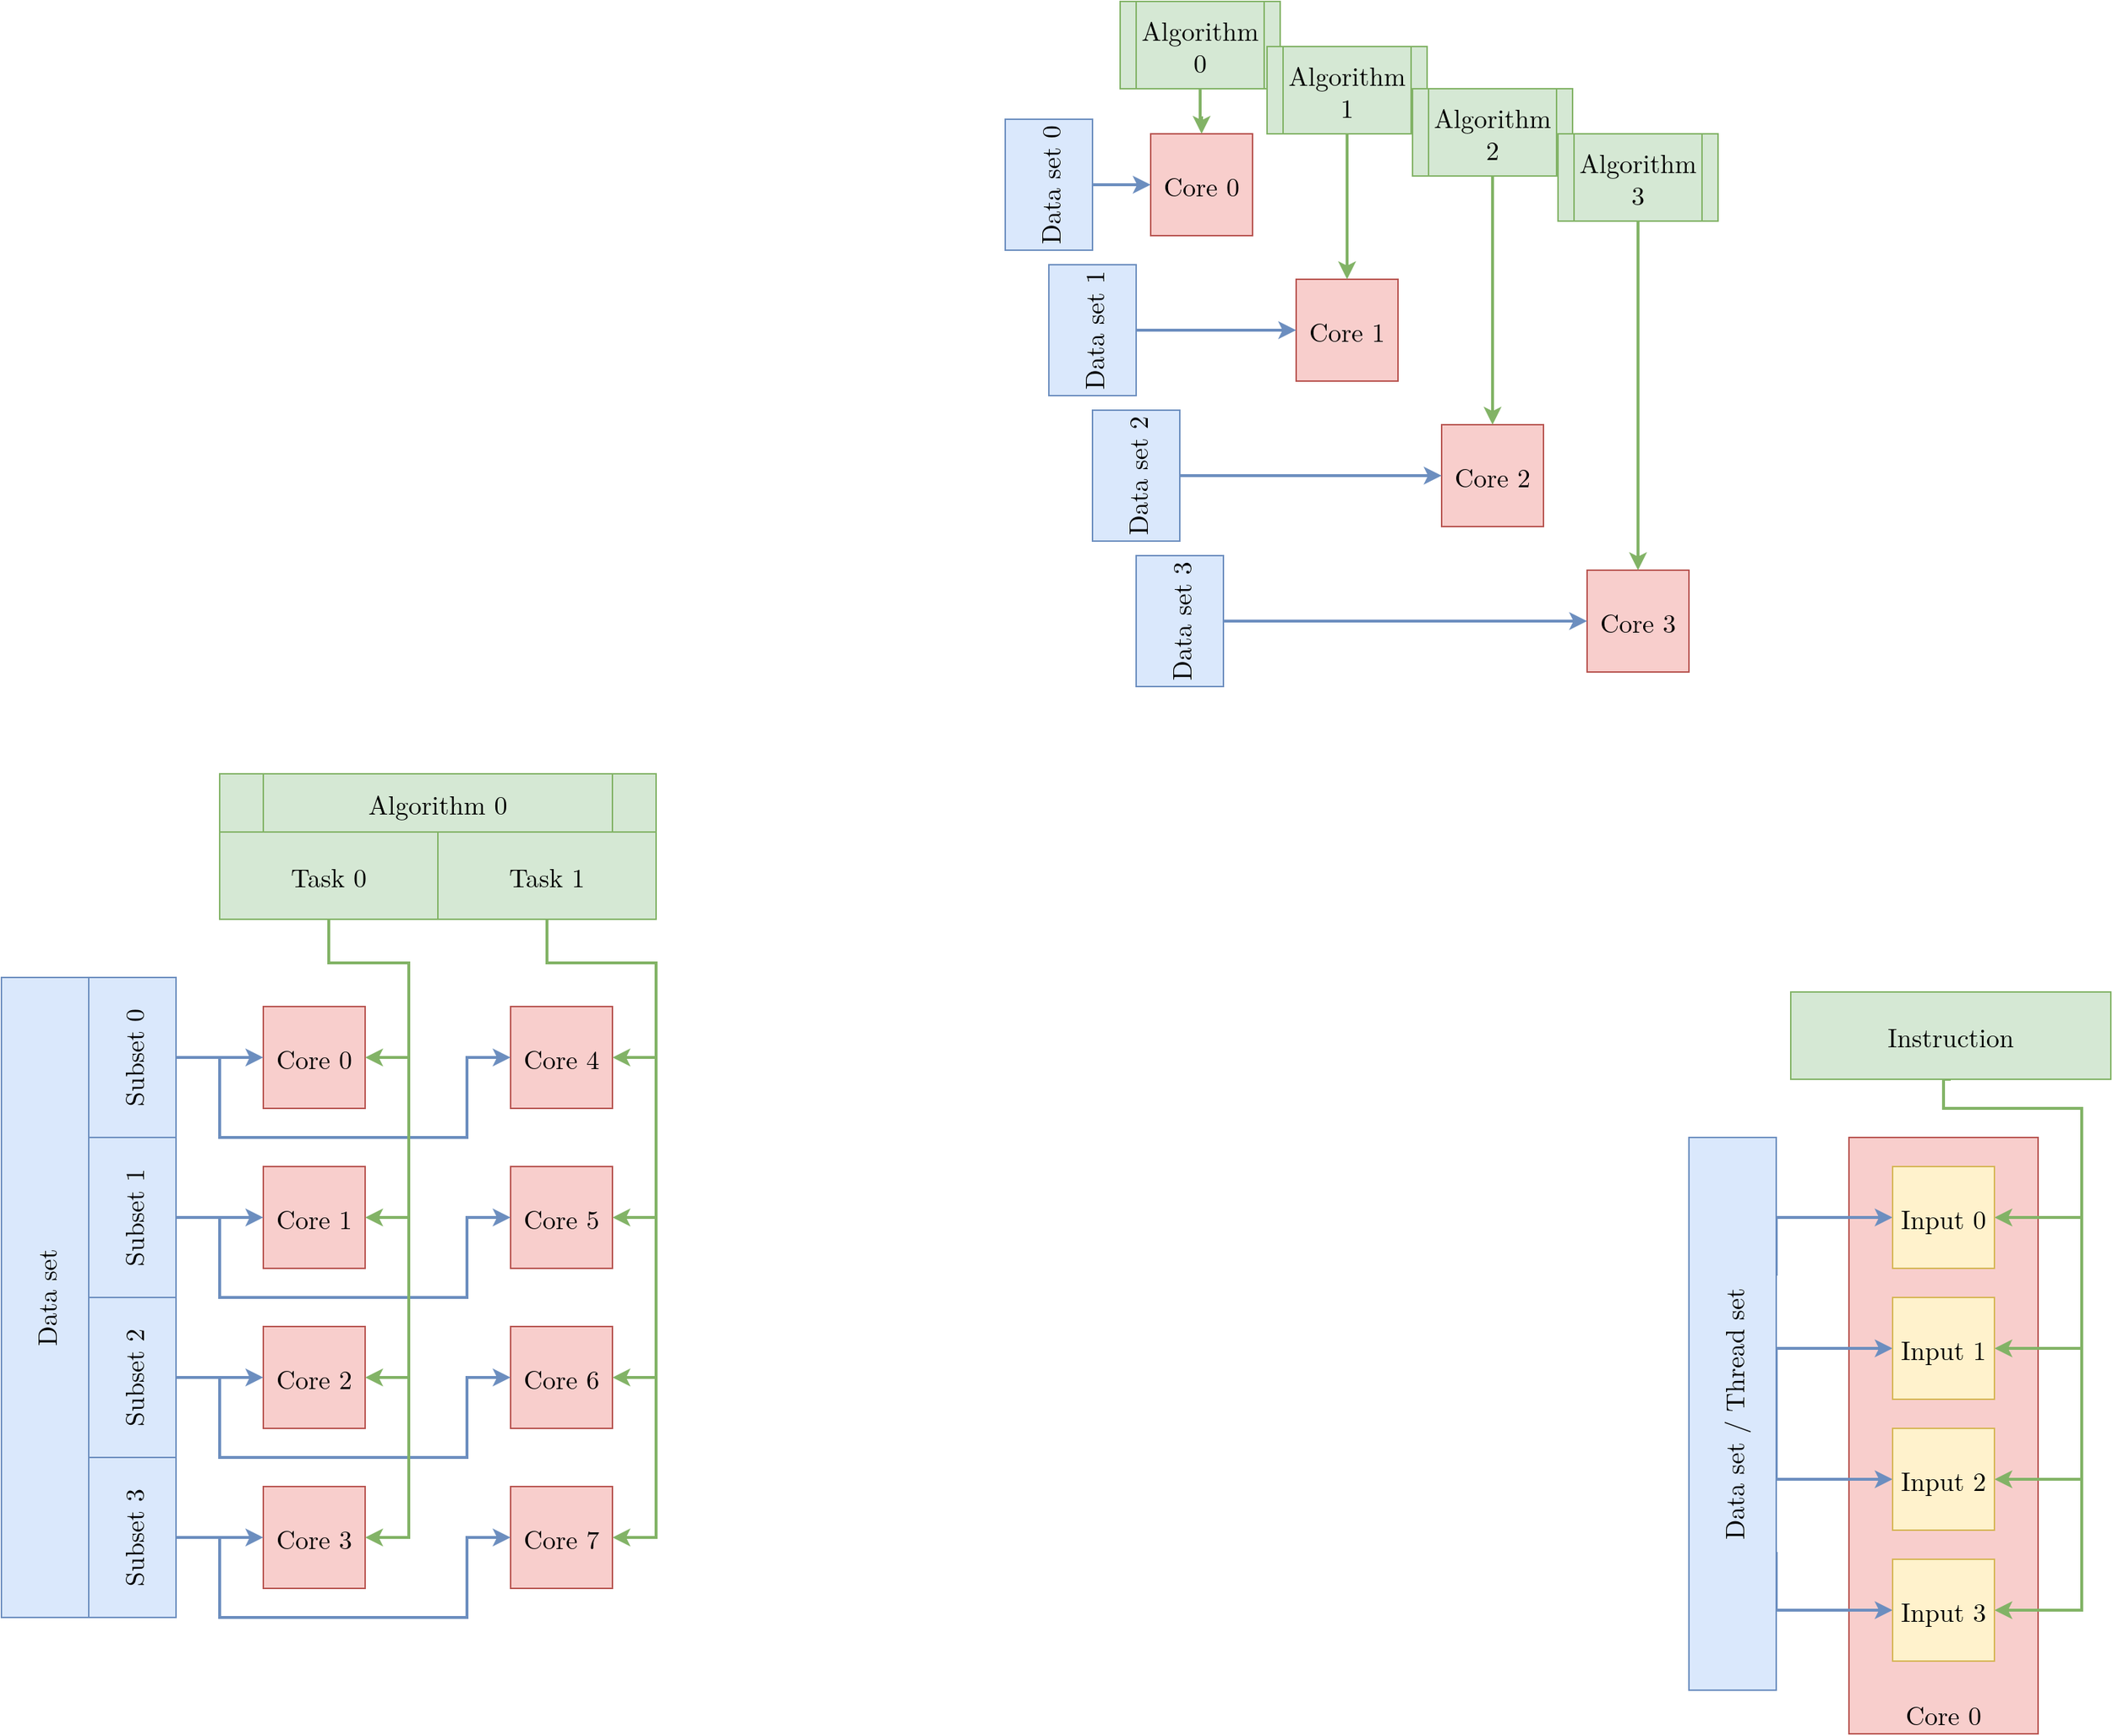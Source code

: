 <mxfile version="20.3.0" type="device"><diagram id="mPu22XG-Mib2CuMvU5zy" name="Page-1"><mxGraphModel dx="2988" dy="2112" grid="1" gridSize="10" guides="1" tooltips="1" connect="1" arrows="1" fold="1" page="0" pageScale="1" pageWidth="1169" pageHeight="827" math="0" shadow="0"><root><mxCell id="0"/><mxCell id="1" parent="0"/><mxCell id="m8-n7NW9YHEEXz4hdI8v-74" value="Core 0" style="rounded=0;whiteSpace=wrap;html=1;fillColor=#f8cecc;strokeColor=#b85450;fontFamily=Latin Modern Roman;fontSize=18;verticalAlign=bottom;labelPosition=center;verticalLabelPosition=middle;align=center;fontStyle=0" vertex="1" parent="1"><mxGeometry x="550" y="190" width="130" height="410" as="geometry"/></mxCell><mxCell id="m8-n7NW9YHEEXz4hdI8v-81" style="edgeStyle=orthogonalEdgeStyle;rounded=0;orthogonalLoop=1;jettySize=auto;html=1;strokeWidth=2;fontFamily=Latin Modern Roman;fontSize=18;entryX=0;entryY=0.5;entryDx=0;entryDy=0;fillColor=#dae8fc;strokeColor=#6c8ebf;exitX=0.75;exitY=1;exitDx=0;exitDy=0;" edge="1" parent="1" target="m8-n7NW9YHEEXz4hdI8v-82" source="m8-n7NW9YHEEXz4hdI8v-80"><mxGeometry relative="1" as="geometry"><mxPoint x="410" y="250" as="targetPoint"/><mxPoint x="400" y="250" as="sourcePoint"/><Array as="points"><mxPoint x="500" y="245"/></Array></mxGeometry></mxCell><mxCell id="m8-n7NW9YHEEXz4hdI8v-83" style="edgeStyle=orthogonalEdgeStyle;rounded=0;orthogonalLoop=1;jettySize=auto;html=1;strokeWidth=2;fontFamily=Latin Modern Roman;fontSize=18;entryX=0;entryY=0.5;entryDx=0;entryDy=0;fillColor=#dae8fc;strokeColor=#6c8ebf;exitX=0.5;exitY=1;exitDx=0;exitDy=0;" edge="1" parent="1" target="m8-n7NW9YHEEXz4hdI8v-84" source="m8-n7NW9YHEEXz4hdI8v-80"><mxGeometry relative="1" as="geometry"><mxPoint x="500" y="330" as="targetPoint"/><mxPoint x="400" y="330" as="sourcePoint"/><Array as="points"><mxPoint x="500" y="335"/></Array></mxGeometry></mxCell><mxCell id="m8-n7NW9YHEEXz4hdI8v-87" style="edgeStyle=orthogonalEdgeStyle;rounded=0;orthogonalLoop=1;jettySize=auto;html=1;strokeWidth=2;fontFamily=Latin Modern Roman;fontSize=18;entryX=0;entryY=0.5;entryDx=0;entryDy=0;fillColor=#dae8fc;strokeColor=#6c8ebf;exitX=0.5;exitY=1;exitDx=0;exitDy=0;" edge="1" parent="1" target="m8-n7NW9YHEEXz4hdI8v-85" source="m8-n7NW9YHEEXz4hdI8v-80"><mxGeometry relative="1" as="geometry"><mxPoint x="590" y="340" as="targetPoint"/><mxPoint x="400" y="410" as="sourcePoint"/><Array as="points"><mxPoint x="500" y="425"/></Array></mxGeometry></mxCell><mxCell id="m8-n7NW9YHEEXz4hdI8v-88" style="edgeStyle=orthogonalEdgeStyle;rounded=0;orthogonalLoop=1;jettySize=auto;html=1;strokeWidth=2;fontFamily=Latin Modern Roman;fontSize=18;entryX=0;entryY=0.5;entryDx=0;entryDy=0;fillColor=#dae8fc;strokeColor=#6c8ebf;exitX=0.25;exitY=1;exitDx=0;exitDy=0;" edge="1" parent="1" target="m8-n7NW9YHEEXz4hdI8v-86" source="m8-n7NW9YHEEXz4hdI8v-80"><mxGeometry relative="1" as="geometry"><mxPoint x="600" y="350" as="targetPoint"/><mxPoint x="400" y="490" as="sourcePoint"/><Array as="points"><mxPoint x="500" y="515"/></Array></mxGeometry></mxCell><mxCell id="m8-n7NW9YHEEXz4hdI8v-6" value="Core 0" style="rounded=0;whiteSpace=wrap;html=1;fontFamily=Latin Modern Roman;fontSize=18;fillColor=#f8cecc;strokeColor=#b85450;" vertex="1" parent="1"><mxGeometry x="-540" y="100" width="70" height="70" as="geometry"/></mxCell><mxCell id="m8-n7NW9YHEEXz4hdI8v-11" value="Core 1" style="rounded=0;whiteSpace=wrap;html=1;fontFamily=Latin Modern Roman;fontSize=18;fillColor=#f8cecc;strokeColor=#b85450;" vertex="1" parent="1"><mxGeometry x="-540" y="210" width="70" height="70" as="geometry"/></mxCell><mxCell id="m8-n7NW9YHEEXz4hdI8v-12" value="Core 2" style="rounded=0;whiteSpace=wrap;html=1;fontFamily=Latin Modern Roman;fontSize=18;fillColor=#f8cecc;strokeColor=#b85450;" vertex="1" parent="1"><mxGeometry x="-540" y="320" width="70" height="70" as="geometry"/></mxCell><mxCell id="m8-n7NW9YHEEXz4hdI8v-13" value="Core 3" style="rounded=0;whiteSpace=wrap;html=1;fontFamily=Latin Modern Roman;fontSize=18;fillColor=#f8cecc;strokeColor=#b85450;" vertex="1" parent="1"><mxGeometry x="-540" y="430" width="70" height="70" as="geometry"/></mxCell><mxCell id="m8-n7NW9YHEEXz4hdI8v-14" value="Core 4" style="rounded=0;whiteSpace=wrap;html=1;fontFamily=Latin Modern Roman;fontSize=18;fillColor=#f8cecc;strokeColor=#b85450;" vertex="1" parent="1"><mxGeometry x="-370" y="100" width="70" height="70" as="geometry"/></mxCell><mxCell id="m8-n7NW9YHEEXz4hdI8v-15" value="Core 5" style="rounded=0;whiteSpace=wrap;html=1;fontFamily=Latin Modern Roman;fontSize=18;fillColor=#f8cecc;strokeColor=#b85450;" vertex="1" parent="1"><mxGeometry x="-370" y="210" width="70" height="70" as="geometry"/></mxCell><mxCell id="m8-n7NW9YHEEXz4hdI8v-16" value="Core 6" style="rounded=0;whiteSpace=wrap;html=1;fontFamily=Latin Modern Roman;fontSize=18;fillColor=#f8cecc;strokeColor=#b85450;" vertex="1" parent="1"><mxGeometry x="-370" y="320" width="70" height="70" as="geometry"/></mxCell><mxCell id="m8-n7NW9YHEEXz4hdI8v-17" value="Core 7" style="rounded=0;whiteSpace=wrap;html=1;fontFamily=Latin Modern Roman;fontSize=18;fillColor=#f8cecc;strokeColor=#b85450;" vertex="1" parent="1"><mxGeometry x="-370" y="430" width="70" height="70" as="geometry"/></mxCell><mxCell id="m8-n7NW9YHEEXz4hdI8v-19" style="edgeStyle=orthogonalEdgeStyle;rounded=0;orthogonalLoop=1;jettySize=auto;html=1;exitX=1;exitY=0.5;exitDx=0;exitDy=0;entryX=0;entryY=0.5;entryDx=0;entryDy=0;fontFamily=Latin Modern Roman;fontSize=18;fillColor=#dae8fc;strokeColor=#6c8ebf;strokeWidth=2;" edge="1" parent="1" source="m8-n7NW9YHEEXz4hdI8v-18" target="m8-n7NW9YHEEXz4hdI8v-6"><mxGeometry relative="1" as="geometry"/></mxCell><mxCell id="m8-n7NW9YHEEXz4hdI8v-20" style="edgeStyle=orthogonalEdgeStyle;shape=connector;rounded=0;orthogonalLoop=1;jettySize=auto;html=1;exitX=1;exitY=0.5;exitDx=0;exitDy=0;entryX=0;entryY=0.5;entryDx=0;entryDy=0;labelBackgroundColor=default;strokeColor=#6c8ebf;strokeWidth=2;fontFamily=Latin Modern Roman;fontSize=18;fontColor=default;endArrow=classic;fillColor=#dae8fc;" edge="1" parent="1" source="m8-n7NW9YHEEXz4hdI8v-18" target="m8-n7NW9YHEEXz4hdI8v-14"><mxGeometry relative="1" as="geometry"><Array as="points"><mxPoint x="-570" y="135"/><mxPoint x="-570" y="190"/><mxPoint x="-400" y="190"/><mxPoint x="-400" y="135"/></Array></mxGeometry></mxCell><mxCell id="m8-n7NW9YHEEXz4hdI8v-18" value="Subset 0" style="rounded=0;whiteSpace=wrap;html=1;fontFamily=Latin Modern Roman;fontSize=18;horizontal=0;fillColor=#dae8fc;strokeColor=#6c8ebf;" vertex="1" parent="1"><mxGeometry x="-660" y="80" width="60" height="110" as="geometry"/></mxCell><mxCell id="m8-n7NW9YHEEXz4hdI8v-25" style="edgeStyle=orthogonalEdgeStyle;shape=connector;rounded=0;orthogonalLoop=1;jettySize=auto;html=1;exitX=1;exitY=0.5;exitDx=0;exitDy=0;entryX=0;entryY=0.5;entryDx=0;entryDy=0;labelBackgroundColor=default;strokeColor=#6c8ebf;strokeWidth=2;fontFamily=Latin Modern Roman;fontSize=18;fontColor=default;endArrow=classic;fillColor=#dae8fc;" edge="1" parent="1" source="m8-n7NW9YHEEXz4hdI8v-21" target="m8-n7NW9YHEEXz4hdI8v-11"><mxGeometry relative="1" as="geometry"/></mxCell><mxCell id="m8-n7NW9YHEEXz4hdI8v-26" style="edgeStyle=orthogonalEdgeStyle;shape=connector;rounded=0;orthogonalLoop=1;jettySize=auto;html=1;exitX=1;exitY=0.5;exitDx=0;exitDy=0;entryX=0;entryY=0.5;entryDx=0;entryDy=0;labelBackgroundColor=default;strokeColor=#6c8ebf;strokeWidth=2;fontFamily=Latin Modern Roman;fontSize=18;fontColor=default;endArrow=classic;fillColor=#dae8fc;" edge="1" parent="1" source="m8-n7NW9YHEEXz4hdI8v-21" target="m8-n7NW9YHEEXz4hdI8v-15"><mxGeometry relative="1" as="geometry"><Array as="points"><mxPoint x="-570" y="245"/><mxPoint x="-570" y="300"/><mxPoint x="-400" y="300"/><mxPoint x="-400" y="245"/></Array></mxGeometry></mxCell><mxCell id="m8-n7NW9YHEEXz4hdI8v-21" value="Subset 1" style="rounded=0;whiteSpace=wrap;html=1;fontFamily=Latin Modern Roman;fontSize=18;horizontal=0;fillColor=#dae8fc;strokeColor=#6c8ebf;" vertex="1" parent="1"><mxGeometry x="-660" y="190" width="60" height="110" as="geometry"/></mxCell><mxCell id="m8-n7NW9YHEEXz4hdI8v-22" value="Data set" style="rounded=0;whiteSpace=wrap;html=1;fontFamily=Latin Modern Roman;fontSize=18;horizontal=0;fillColor=#dae8fc;strokeColor=#6c8ebf;" vertex="1" parent="1"><mxGeometry x="-720" y="80" width="60" height="440" as="geometry"/></mxCell><mxCell id="m8-n7NW9YHEEXz4hdI8v-27" style="edgeStyle=orthogonalEdgeStyle;shape=connector;rounded=0;orthogonalLoop=1;jettySize=auto;html=1;exitX=1;exitY=0.5;exitDx=0;exitDy=0;entryX=0;entryY=0.5;entryDx=0;entryDy=0;labelBackgroundColor=default;strokeColor=#6c8ebf;strokeWidth=2;fontFamily=Latin Modern Roman;fontSize=18;fontColor=default;endArrow=classic;fillColor=#dae8fc;" edge="1" parent="1" source="m8-n7NW9YHEEXz4hdI8v-23" target="m8-n7NW9YHEEXz4hdI8v-12"><mxGeometry relative="1" as="geometry"/></mxCell><mxCell id="m8-n7NW9YHEEXz4hdI8v-28" style="edgeStyle=orthogonalEdgeStyle;shape=connector;rounded=0;orthogonalLoop=1;jettySize=auto;html=1;exitX=1;exitY=0.5;exitDx=0;exitDy=0;entryX=0;entryY=0.5;entryDx=0;entryDy=0;labelBackgroundColor=default;strokeColor=#6c8ebf;strokeWidth=2;fontFamily=Latin Modern Roman;fontSize=18;fontColor=default;endArrow=classic;fillColor=#dae8fc;" edge="1" parent="1" source="m8-n7NW9YHEEXz4hdI8v-23" target="m8-n7NW9YHEEXz4hdI8v-16"><mxGeometry relative="1" as="geometry"><Array as="points"><mxPoint x="-570" y="355"/><mxPoint x="-570" y="410"/><mxPoint x="-400" y="410"/><mxPoint x="-400" y="355"/></Array></mxGeometry></mxCell><mxCell id="m8-n7NW9YHEEXz4hdI8v-23" value="Subset 2" style="rounded=0;whiteSpace=wrap;html=1;fontFamily=Latin Modern Roman;fontSize=18;horizontal=0;fillColor=#dae8fc;strokeColor=#6c8ebf;" vertex="1" parent="1"><mxGeometry x="-660" y="300" width="60" height="110" as="geometry"/></mxCell><mxCell id="m8-n7NW9YHEEXz4hdI8v-29" style="edgeStyle=orthogonalEdgeStyle;shape=connector;rounded=0;orthogonalLoop=1;jettySize=auto;html=1;exitX=1;exitY=0.5;exitDx=0;exitDy=0;entryX=0;entryY=0.5;entryDx=0;entryDy=0;labelBackgroundColor=default;strokeColor=#6c8ebf;strokeWidth=2;fontFamily=Latin Modern Roman;fontSize=18;fontColor=default;endArrow=classic;fillColor=#dae8fc;" edge="1" parent="1" source="m8-n7NW9YHEEXz4hdI8v-24" target="m8-n7NW9YHEEXz4hdI8v-13"><mxGeometry relative="1" as="geometry"/></mxCell><mxCell id="m8-n7NW9YHEEXz4hdI8v-30" style="edgeStyle=orthogonalEdgeStyle;shape=connector;rounded=0;orthogonalLoop=1;jettySize=auto;html=1;exitX=1;exitY=0.5;exitDx=0;exitDy=0;entryX=0;entryY=0.5;entryDx=0;entryDy=0;labelBackgroundColor=default;strokeColor=#6c8ebf;strokeWidth=2;fontFamily=Latin Modern Roman;fontSize=18;fontColor=default;endArrow=classic;fillColor=#dae8fc;" edge="1" parent="1" source="m8-n7NW9YHEEXz4hdI8v-24" target="m8-n7NW9YHEEXz4hdI8v-17"><mxGeometry relative="1" as="geometry"><Array as="points"><mxPoint x="-570" y="465"/><mxPoint x="-570" y="520"/><mxPoint x="-400" y="520"/><mxPoint x="-400" y="465"/></Array></mxGeometry></mxCell><mxCell id="m8-n7NW9YHEEXz4hdI8v-24" value="Subset 3" style="rounded=0;whiteSpace=wrap;html=1;fontFamily=Latin Modern Roman;fontSize=18;horizontal=0;fillColor=#dae8fc;strokeColor=#6c8ebf;" vertex="1" parent="1"><mxGeometry x="-660" y="410" width="60" height="110" as="geometry"/></mxCell><mxCell id="m8-n7NW9YHEEXz4hdI8v-31" value="Algorithm 0" style="shape=process;whiteSpace=wrap;html=1;backgroundOutline=1;fontFamily=Latin Modern Roman;fontSize=18;fillColor=#d5e8d4;strokeColor=#82b366;" vertex="1" parent="1"><mxGeometry x="-570" y="-60" width="300" height="40" as="geometry"/></mxCell><mxCell id="m8-n7NW9YHEEXz4hdI8v-34" style="edgeStyle=orthogonalEdgeStyle;shape=connector;rounded=0;orthogonalLoop=1;jettySize=auto;html=1;exitX=0.5;exitY=1;exitDx=0;exitDy=0;entryX=1;entryY=0.5;entryDx=0;entryDy=0;labelBackgroundColor=default;strokeColor=#82b366;strokeWidth=2;fontFamily=Latin Modern Roman;fontSize=18;fontColor=default;endArrow=classic;fillColor=#d5e8d4;" edge="1" parent="1" source="m8-n7NW9YHEEXz4hdI8v-32" target="m8-n7NW9YHEEXz4hdI8v-6"><mxGeometry relative="1" as="geometry"><Array as="points"><mxPoint x="-495" y="70"/><mxPoint x="-440" y="70"/><mxPoint x="-440" y="135"/></Array></mxGeometry></mxCell><mxCell id="m8-n7NW9YHEEXz4hdI8v-35" style="edgeStyle=orthogonalEdgeStyle;shape=connector;rounded=0;orthogonalLoop=1;jettySize=auto;html=1;exitX=0.5;exitY=1;exitDx=0;exitDy=0;entryX=1;entryY=0.5;entryDx=0;entryDy=0;labelBackgroundColor=default;strokeColor=#82b366;strokeWidth=2;fontFamily=Latin Modern Roman;fontSize=18;fontColor=default;endArrow=classic;fillColor=#d5e8d4;" edge="1" parent="1" source="m8-n7NW9YHEEXz4hdI8v-32" target="m8-n7NW9YHEEXz4hdI8v-11"><mxGeometry relative="1" as="geometry"><Array as="points"><mxPoint x="-495" y="70"/><mxPoint x="-440" y="70"/><mxPoint x="-440" y="245"/></Array></mxGeometry></mxCell><mxCell id="m8-n7NW9YHEEXz4hdI8v-36" style="edgeStyle=orthogonalEdgeStyle;shape=connector;rounded=0;orthogonalLoop=1;jettySize=auto;html=1;exitX=0.5;exitY=1;exitDx=0;exitDy=0;entryX=1;entryY=0.5;entryDx=0;entryDy=0;labelBackgroundColor=default;strokeColor=#82b366;strokeWidth=2;fontFamily=Latin Modern Roman;fontSize=18;fontColor=default;endArrow=classic;fillColor=#d5e8d4;" edge="1" parent="1" source="m8-n7NW9YHEEXz4hdI8v-32" target="m8-n7NW9YHEEXz4hdI8v-12"><mxGeometry relative="1" as="geometry"><Array as="points"><mxPoint x="-495" y="70"/><mxPoint x="-440" y="70"/><mxPoint x="-440" y="355"/></Array></mxGeometry></mxCell><mxCell id="m8-n7NW9YHEEXz4hdI8v-37" style="edgeStyle=orthogonalEdgeStyle;shape=connector;rounded=0;orthogonalLoop=1;jettySize=auto;html=1;exitX=0.5;exitY=1;exitDx=0;exitDy=0;entryX=1;entryY=0.5;entryDx=0;entryDy=0;labelBackgroundColor=default;strokeColor=#82b366;strokeWidth=2;fontFamily=Latin Modern Roman;fontSize=18;fontColor=default;endArrow=classic;fillColor=#d5e8d4;" edge="1" parent="1" source="m8-n7NW9YHEEXz4hdI8v-32" target="m8-n7NW9YHEEXz4hdI8v-13"><mxGeometry relative="1" as="geometry"><Array as="points"><mxPoint x="-495" y="70"/><mxPoint x="-440" y="70"/><mxPoint x="-440" y="465"/></Array></mxGeometry></mxCell><mxCell id="m8-n7NW9YHEEXz4hdI8v-32" value="Task 0" style="rounded=0;whiteSpace=wrap;html=1;fontFamily=Latin Modern Roman;fontSize=18;fillColor=#d5e8d4;strokeColor=#82b366;" vertex="1" parent="1"><mxGeometry x="-570" y="-20" width="150" height="60" as="geometry"/></mxCell><mxCell id="m8-n7NW9YHEEXz4hdI8v-38" style="edgeStyle=orthogonalEdgeStyle;shape=connector;rounded=0;orthogonalLoop=1;jettySize=auto;html=1;exitX=0.5;exitY=1;exitDx=0;exitDy=0;entryX=1;entryY=0.5;entryDx=0;entryDy=0;labelBackgroundColor=default;strokeColor=#82b366;strokeWidth=2;fontFamily=Latin Modern Roman;fontSize=18;fontColor=default;endArrow=classic;fillColor=#d5e8d4;" edge="1" parent="1" source="m8-n7NW9YHEEXz4hdI8v-33" target="m8-n7NW9YHEEXz4hdI8v-14"><mxGeometry relative="1" as="geometry"><Array as="points"><mxPoint x="-345" y="70"/><mxPoint x="-270" y="70"/><mxPoint x="-270" y="135"/></Array></mxGeometry></mxCell><mxCell id="m8-n7NW9YHEEXz4hdI8v-39" style="edgeStyle=orthogonalEdgeStyle;shape=connector;rounded=0;orthogonalLoop=1;jettySize=auto;html=1;exitX=0.5;exitY=1;exitDx=0;exitDy=0;entryX=1;entryY=0.5;entryDx=0;entryDy=0;labelBackgroundColor=default;strokeColor=#82b366;strokeWidth=2;fontFamily=Latin Modern Roman;fontSize=18;fontColor=default;endArrow=classic;fillColor=#d5e8d4;" edge="1" parent="1" source="m8-n7NW9YHEEXz4hdI8v-33" target="m8-n7NW9YHEEXz4hdI8v-15"><mxGeometry relative="1" as="geometry"><Array as="points"><mxPoint x="-345" y="70"/><mxPoint x="-270" y="70"/><mxPoint x="-270" y="245"/></Array></mxGeometry></mxCell><mxCell id="m8-n7NW9YHEEXz4hdI8v-40" style="edgeStyle=orthogonalEdgeStyle;shape=connector;rounded=0;orthogonalLoop=1;jettySize=auto;html=1;exitX=0.5;exitY=1;exitDx=0;exitDy=0;entryX=1;entryY=0.5;entryDx=0;entryDy=0;labelBackgroundColor=default;strokeColor=#82b366;strokeWidth=2;fontFamily=Latin Modern Roman;fontSize=18;fontColor=default;endArrow=classic;fillColor=#d5e8d4;" edge="1" parent="1" source="m8-n7NW9YHEEXz4hdI8v-33" target="m8-n7NW9YHEEXz4hdI8v-16"><mxGeometry relative="1" as="geometry"><Array as="points"><mxPoint x="-345" y="70"/><mxPoint x="-270" y="70"/><mxPoint x="-270" y="355"/></Array></mxGeometry></mxCell><mxCell id="m8-n7NW9YHEEXz4hdI8v-41" style="edgeStyle=orthogonalEdgeStyle;shape=connector;rounded=0;orthogonalLoop=1;jettySize=auto;html=1;exitX=0.5;exitY=1;exitDx=0;exitDy=0;entryX=1;entryY=0.5;entryDx=0;entryDy=0;labelBackgroundColor=default;strokeColor=#82b366;strokeWidth=2;fontFamily=Latin Modern Roman;fontSize=18;fontColor=default;endArrow=classic;fillColor=#d5e8d4;" edge="1" parent="1" source="m8-n7NW9YHEEXz4hdI8v-33" target="m8-n7NW9YHEEXz4hdI8v-17"><mxGeometry relative="1" as="geometry"><Array as="points"><mxPoint x="-345" y="70"/><mxPoint x="-270" y="70"/><mxPoint x="-270" y="465"/></Array></mxGeometry></mxCell><mxCell id="m8-n7NW9YHEEXz4hdI8v-33" value="Task 1" style="rounded=0;whiteSpace=wrap;html=1;fontFamily=Latin Modern Roman;fontSize=18;fillColor=#d5e8d4;strokeColor=#82b366;" vertex="1" parent="1"><mxGeometry x="-420" y="-20" width="150" height="60" as="geometry"/></mxCell><mxCell id="m8-n7NW9YHEEXz4hdI8v-115" style="edgeStyle=orthogonalEdgeStyle;shape=connector;rounded=0;orthogonalLoop=1;jettySize=auto;html=1;exitX=0.5;exitY=1;exitDx=0;exitDy=0;entryX=1;entryY=0.5;entryDx=0;entryDy=0;labelBackgroundColor=default;strokeColor=#82b366;strokeWidth=2;fontFamily=Latin Modern Roman;fontSize=18;fontColor=default;endArrow=classic;fillColor=#d5e8d4;" edge="1" parent="1" source="m8-n7NW9YHEEXz4hdI8v-79" target="m8-n7NW9YHEEXz4hdI8v-82"><mxGeometry relative="1" as="geometry"><Array as="points"><mxPoint x="615" y="170"/><mxPoint x="710" y="170"/><mxPoint x="710" y="245"/></Array></mxGeometry></mxCell><mxCell id="m8-n7NW9YHEEXz4hdI8v-116" style="edgeStyle=orthogonalEdgeStyle;shape=connector;rounded=0;orthogonalLoop=1;jettySize=auto;html=1;exitX=0.5;exitY=1;exitDx=0;exitDy=0;entryX=1;entryY=0.5;entryDx=0;entryDy=0;labelBackgroundColor=default;strokeColor=#82b366;strokeWidth=2;fontFamily=Latin Modern Roman;fontSize=18;fontColor=default;endArrow=classic;fillColor=#d5e8d4;" edge="1" parent="1" source="m8-n7NW9YHEEXz4hdI8v-79" target="m8-n7NW9YHEEXz4hdI8v-84"><mxGeometry relative="1" as="geometry"><Array as="points"><mxPoint x="615" y="170"/><mxPoint x="710" y="170"/><mxPoint x="710" y="335"/></Array></mxGeometry></mxCell><mxCell id="m8-n7NW9YHEEXz4hdI8v-117" style="edgeStyle=orthogonalEdgeStyle;shape=connector;rounded=0;orthogonalLoop=1;jettySize=auto;html=1;exitX=0.5;exitY=1;exitDx=0;exitDy=0;entryX=1;entryY=0.5;entryDx=0;entryDy=0;labelBackgroundColor=default;strokeColor=#82b366;strokeWidth=2;fontFamily=Latin Modern Roman;fontSize=18;fontColor=default;endArrow=classic;fillColor=#d5e8d4;" edge="1" parent="1" source="m8-n7NW9YHEEXz4hdI8v-79" target="m8-n7NW9YHEEXz4hdI8v-85"><mxGeometry relative="1" as="geometry"><Array as="points"><mxPoint x="615" y="170"/><mxPoint x="710" y="170"/><mxPoint x="710" y="425"/></Array></mxGeometry></mxCell><mxCell id="m8-n7NW9YHEEXz4hdI8v-118" style="edgeStyle=orthogonalEdgeStyle;shape=connector;rounded=0;orthogonalLoop=1;jettySize=auto;html=1;exitX=0.5;exitY=1;exitDx=0;exitDy=0;entryX=1;entryY=0.5;entryDx=0;entryDy=0;labelBackgroundColor=default;strokeColor=#82b366;strokeWidth=2;fontFamily=Latin Modern Roman;fontSize=18;fontColor=default;endArrow=classic;fillColor=#d5e8d4;" edge="1" parent="1" source="m8-n7NW9YHEEXz4hdI8v-79" target="m8-n7NW9YHEEXz4hdI8v-86"><mxGeometry relative="1" as="geometry"><Array as="points"><mxPoint x="615" y="170"/><mxPoint x="710" y="170"/><mxPoint x="710" y="515"/></Array></mxGeometry></mxCell><mxCell id="m8-n7NW9YHEEXz4hdI8v-79" value="Instruction" style="rounded=0;whiteSpace=wrap;html=1;fontSize=18;fontFamily=Latin Modern Roman;fillColor=#d5e8d4;strokeColor=#82b366;" vertex="1" parent="1"><mxGeometry x="510" y="90" width="220" height="60" as="geometry"/></mxCell><mxCell id="m8-n7NW9YHEEXz4hdI8v-80" value="Data set / Thread set" style="rounded=0;whiteSpace=wrap;html=1;fontSize=18;fontFamily=Latin Modern Roman;rotation=-90;fillColor=#dae8fc;strokeColor=#6c8ebf;" vertex="1" parent="1"><mxGeometry x="280" y="350" width="380" height="60" as="geometry"/></mxCell><mxCell id="m8-n7NW9YHEEXz4hdI8v-82" value="Input 0" style="rounded=0;whiteSpace=wrap;html=1;fontFamily=Latin Modern Roman;fontSize=18;fillColor=#fff2cc;strokeColor=#d6b656;" vertex="1" parent="1"><mxGeometry x="580" y="210" width="70" height="70" as="geometry"/></mxCell><mxCell id="m8-n7NW9YHEEXz4hdI8v-84" value="Input 1" style="rounded=0;whiteSpace=wrap;html=1;fontFamily=Latin Modern Roman;fontSize=18;fillColor=#fff2cc;strokeColor=#d6b656;" vertex="1" parent="1"><mxGeometry x="580" y="300" width="70" height="70" as="geometry"/></mxCell><mxCell id="m8-n7NW9YHEEXz4hdI8v-85" value="Input 2" style="rounded=0;whiteSpace=wrap;html=1;fontFamily=Latin Modern Roman;fontSize=18;fillColor=#fff2cc;strokeColor=#d6b656;" vertex="1" parent="1"><mxGeometry x="580" y="390" width="70" height="70" as="geometry"/></mxCell><mxCell id="m8-n7NW9YHEEXz4hdI8v-86" value="Input 3" style="rounded=0;whiteSpace=wrap;html=1;fontFamily=Latin Modern Roman;fontSize=18;fillColor=#fff2cc;strokeColor=#d6b656;" vertex="1" parent="1"><mxGeometry x="580" y="480" width="70" height="70" as="geometry"/></mxCell><mxCell id="m8-n7NW9YHEEXz4hdI8v-97" value="Core 0" style="rounded=0;whiteSpace=wrap;html=1;fontFamily=Latin Modern Roman;fontSize=18;fillColor=#f8cecc;strokeColor=#b85450;" vertex="1" parent="1"><mxGeometry x="70" y="-500" width="70" height="70" as="geometry"/></mxCell><mxCell id="m8-n7NW9YHEEXz4hdI8v-99" value="Core 1" style="rounded=0;whiteSpace=wrap;html=1;fontFamily=Latin Modern Roman;fontSize=18;fillColor=#f8cecc;strokeColor=#b85450;" vertex="1" parent="1"><mxGeometry x="170" y="-400" width="70" height="70" as="geometry"/></mxCell><mxCell id="m8-n7NW9YHEEXz4hdI8v-100" value="Core 2" style="rounded=0;whiteSpace=wrap;html=1;fontFamily=Latin Modern Roman;fontSize=18;fillColor=#f8cecc;strokeColor=#b85450;" vertex="1" parent="1"><mxGeometry x="270" y="-300" width="70" height="70" as="geometry"/></mxCell><mxCell id="m8-n7NW9YHEEXz4hdI8v-101" value="Core 3" style="rounded=0;whiteSpace=wrap;html=1;fontFamily=Latin Modern Roman;fontSize=18;fillColor=#f8cecc;strokeColor=#b85450;" vertex="1" parent="1"><mxGeometry x="370" y="-200" width="70" height="70" as="geometry"/></mxCell><mxCell id="m8-n7NW9YHEEXz4hdI8v-102" style="edgeStyle=orthogonalEdgeStyle;rounded=0;orthogonalLoop=1;jettySize=auto;html=1;strokeWidth=2;fontFamily=Latin Modern Roman;fontSize=18;entryX=0;entryY=0.5;entryDx=0;entryDy=0;fillColor=#dae8fc;strokeColor=#6c8ebf;exitX=1;exitY=0.5;exitDx=0;exitDy=0;" edge="1" parent="1" target="m8-n7NW9YHEEXz4hdI8v-100" source="m8-n7NW9YHEEXz4hdI8v-106"><mxGeometry relative="1" as="geometry"><mxPoint x="270" y="-300" as="targetPoint"/><mxPoint x="80" y="-230" as="sourcePoint"/></mxGeometry></mxCell><mxCell id="m8-n7NW9YHEEXz4hdI8v-121" style="edgeStyle=orthogonalEdgeStyle;shape=connector;rounded=0;orthogonalLoop=1;jettySize=auto;html=1;exitX=1;exitY=0.5;exitDx=0;exitDy=0;entryX=0;entryY=0.5;entryDx=0;entryDy=0;labelBackgroundColor=default;strokeColor=#6c8ebf;strokeWidth=2;fontFamily=Latin Modern Roman;fontSize=18;fontColor=default;endArrow=classic;fillColor=#dae8fc;" edge="1" parent="1" source="m8-n7NW9YHEEXz4hdI8v-104" target="m8-n7NW9YHEEXz4hdI8v-97"><mxGeometry relative="1" as="geometry"/></mxCell><mxCell id="m8-n7NW9YHEEXz4hdI8v-104" value="Data set 0" style="rounded=0;whiteSpace=wrap;html=1;fontFamily=Latin Modern Roman;fontSize=18;horizontal=0;fillColor=#dae8fc;strokeColor=#6c8ebf;" vertex="1" parent="1"><mxGeometry x="-30" y="-510" width="60" height="90" as="geometry"/></mxCell><mxCell id="m8-n7NW9YHEEXz4hdI8v-120" style="edgeStyle=orthogonalEdgeStyle;shape=connector;rounded=0;orthogonalLoop=1;jettySize=auto;html=1;exitX=1;exitY=0.5;exitDx=0;exitDy=0;entryX=0;entryY=0.5;entryDx=0;entryDy=0;labelBackgroundColor=default;strokeColor=#6c8ebf;strokeWidth=2;fontFamily=Latin Modern Roman;fontSize=18;fontColor=default;endArrow=classic;fillColor=#dae8fc;" edge="1" parent="1" source="m8-n7NW9YHEEXz4hdI8v-105" target="m8-n7NW9YHEEXz4hdI8v-99"><mxGeometry relative="1" as="geometry"/></mxCell><mxCell id="m8-n7NW9YHEEXz4hdI8v-105" value="Data set 1" style="rounded=0;whiteSpace=wrap;html=1;fontFamily=Latin Modern Roman;fontSize=18;horizontal=0;fillColor=#dae8fc;strokeColor=#6c8ebf;" vertex="1" parent="1"><mxGeometry y="-410" width="60" height="90" as="geometry"/></mxCell><mxCell id="m8-n7NW9YHEEXz4hdI8v-106" value="Data set 2" style="rounded=0;whiteSpace=wrap;html=1;fontFamily=Latin Modern Roman;fontSize=18;horizontal=0;fillColor=#dae8fc;strokeColor=#6c8ebf;" vertex="1" parent="1"><mxGeometry x="30" y="-310" width="60" height="90" as="geometry"/></mxCell><mxCell id="m8-n7NW9YHEEXz4hdI8v-114" style="edgeStyle=orthogonalEdgeStyle;shape=connector;rounded=0;orthogonalLoop=1;jettySize=auto;html=1;exitX=1;exitY=0.5;exitDx=0;exitDy=0;entryX=0;entryY=0.5;entryDx=0;entryDy=0;labelBackgroundColor=default;strokeColor=#6c8ebf;strokeWidth=2;fontFamily=Latin Modern Roman;fontSize=18;fontColor=default;endArrow=classic;fillColor=#dae8fc;" edge="1" parent="1" source="m8-n7NW9YHEEXz4hdI8v-107" target="m8-n7NW9YHEEXz4hdI8v-101"><mxGeometry relative="1" as="geometry"/></mxCell><mxCell id="m8-n7NW9YHEEXz4hdI8v-107" value="Data set 3" style="rounded=0;whiteSpace=wrap;html=1;fontFamily=Latin Modern Roman;fontSize=18;horizontal=0;fillColor=#dae8fc;strokeColor=#6c8ebf;" vertex="1" parent="1"><mxGeometry x="60" y="-210" width="60" height="90" as="geometry"/></mxCell><mxCell id="m8-n7NW9YHEEXz4hdI8v-126" value="" style="edgeStyle=orthogonalEdgeStyle;shape=connector;rounded=0;orthogonalLoop=1;jettySize=auto;html=1;labelBackgroundColor=default;strokeColor=#82b366;strokeWidth=2;fontFamily=Latin Modern Roman;fontSize=18;fontColor=default;endArrow=classic;fillColor=#d5e8d4;" edge="1" parent="1" source="m8-n7NW9YHEEXz4hdI8v-108" target="m8-n7NW9YHEEXz4hdI8v-97"><mxGeometry relative="1" as="geometry"/></mxCell><mxCell id="m8-n7NW9YHEEXz4hdI8v-108" value="Algorithm 0" style="shape=process;whiteSpace=wrap;html=1;backgroundOutline=1;fontFamily=Latin Modern Roman;fontSize=18;fillColor=#d5e8d4;strokeColor=#82b366;" vertex="1" parent="1"><mxGeometry x="49" y="-591" width="110" height="60" as="geometry"/></mxCell><mxCell id="m8-n7NW9YHEEXz4hdI8v-127" style="edgeStyle=orthogonalEdgeStyle;shape=connector;rounded=0;orthogonalLoop=1;jettySize=auto;html=1;exitX=0.5;exitY=1;exitDx=0;exitDy=0;entryX=0.5;entryY=0;entryDx=0;entryDy=0;labelBackgroundColor=default;strokeColor=#82b366;strokeWidth=2;fontFamily=Latin Modern Roman;fontSize=18;fontColor=default;endArrow=classic;fillColor=#d5e8d4;" edge="1" parent="1" source="m8-n7NW9YHEEXz4hdI8v-109" target="m8-n7NW9YHEEXz4hdI8v-99"><mxGeometry relative="1" as="geometry"/></mxCell><mxCell id="m8-n7NW9YHEEXz4hdI8v-109" value="Algorithm 1" style="shape=process;whiteSpace=wrap;html=1;backgroundOutline=1;fontFamily=Latin Modern Roman;fontSize=18;fillColor=#d5e8d4;strokeColor=#82b366;" vertex="1" parent="1"><mxGeometry x="150" y="-560" width="110" height="60" as="geometry"/></mxCell><mxCell id="m8-n7NW9YHEEXz4hdI8v-128" style="edgeStyle=orthogonalEdgeStyle;shape=connector;rounded=0;orthogonalLoop=1;jettySize=auto;html=1;exitX=0.5;exitY=1;exitDx=0;exitDy=0;entryX=0.5;entryY=0;entryDx=0;entryDy=0;labelBackgroundColor=default;strokeColor=#82b366;strokeWidth=2;fontFamily=Latin Modern Roman;fontSize=18;fontColor=default;endArrow=classic;fillColor=#d5e8d4;" edge="1" parent="1" source="m8-n7NW9YHEEXz4hdI8v-110" target="m8-n7NW9YHEEXz4hdI8v-100"><mxGeometry relative="1" as="geometry"/></mxCell><mxCell id="m8-n7NW9YHEEXz4hdI8v-110" value="Algorithm 2" style="shape=process;whiteSpace=wrap;html=1;backgroundOutline=1;fontFamily=Latin Modern Roman;fontSize=18;fillColor=#d5e8d4;strokeColor=#82b366;" vertex="1" parent="1"><mxGeometry x="250" y="-531" width="110" height="60" as="geometry"/></mxCell><mxCell id="m8-n7NW9YHEEXz4hdI8v-129" style="edgeStyle=orthogonalEdgeStyle;shape=connector;rounded=0;orthogonalLoop=1;jettySize=auto;html=1;exitX=0.5;exitY=1;exitDx=0;exitDy=0;entryX=0.5;entryY=0;entryDx=0;entryDy=0;labelBackgroundColor=default;strokeColor=#82b366;strokeWidth=2;fontFamily=Latin Modern Roman;fontSize=18;fontColor=default;endArrow=classic;fillColor=#d5e8d4;" edge="1" parent="1" source="m8-n7NW9YHEEXz4hdI8v-111" target="m8-n7NW9YHEEXz4hdI8v-101"><mxGeometry relative="1" as="geometry"/></mxCell><mxCell id="m8-n7NW9YHEEXz4hdI8v-111" value="Algorithm 3" style="shape=process;whiteSpace=wrap;html=1;backgroundOutline=1;fontFamily=Latin Modern Roman;fontSize=18;fillColor=#d5e8d4;strokeColor=#82b366;" vertex="1" parent="1"><mxGeometry x="350" y="-500" width="110" height="60" as="geometry"/></mxCell></root></mxGraphModel></diagram></mxfile>